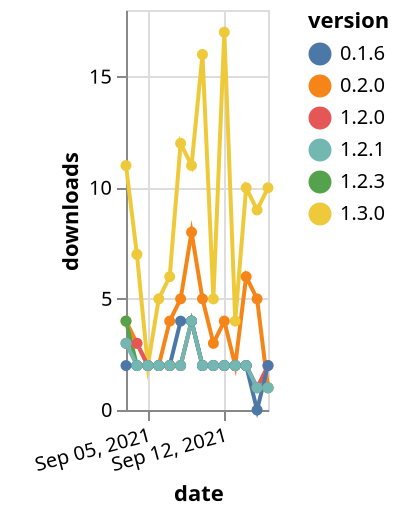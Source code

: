 {"$schema": "https://vega.github.io/schema/vega-lite/v5.json", "description": "A simple bar chart with embedded data.", "data": {"values": [{"date": "2021-09-03", "total": 719, "delta": 4, "version": "0.2.0"}, {"date": "2021-09-04", "total": 722, "delta": 3, "version": "0.2.0"}, {"date": "2021-09-05", "total": 724, "delta": 2, "version": "0.2.0"}, {"date": "2021-09-06", "total": 726, "delta": 2, "version": "0.2.0"}, {"date": "2021-09-07", "total": 730, "delta": 4, "version": "0.2.0"}, {"date": "2021-09-08", "total": 735, "delta": 5, "version": "0.2.0"}, {"date": "2021-09-09", "total": 743, "delta": 8, "version": "0.2.0"}, {"date": "2021-09-10", "total": 748, "delta": 5, "version": "0.2.0"}, {"date": "2021-09-11", "total": 751, "delta": 3, "version": "0.2.0"}, {"date": "2021-09-12", "total": 755, "delta": 4, "version": "0.2.0"}, {"date": "2021-09-13", "total": 757, "delta": 2, "version": "0.2.0"}, {"date": "2021-09-14", "total": 763, "delta": 6, "version": "0.2.0"}, {"date": "2021-09-15", "total": 768, "delta": 5, "version": "0.2.0"}, {"date": "2021-09-16", "total": 769, "delta": 1, "version": "0.2.0"}, {"date": "2021-09-03", "total": 40, "delta": 11, "version": "1.3.0"}, {"date": "2021-09-04", "total": 47, "delta": 7, "version": "1.3.0"}, {"date": "2021-09-05", "total": 49, "delta": 2, "version": "1.3.0"}, {"date": "2021-09-06", "total": 54, "delta": 5, "version": "1.3.0"}, {"date": "2021-09-07", "total": 60, "delta": 6, "version": "1.3.0"}, {"date": "2021-09-08", "total": 72, "delta": 12, "version": "1.3.0"}, {"date": "2021-09-09", "total": 83, "delta": 11, "version": "1.3.0"}, {"date": "2021-09-10", "total": 99, "delta": 16, "version": "1.3.0"}, {"date": "2021-09-11", "total": 104, "delta": 5, "version": "1.3.0"}, {"date": "2021-09-12", "total": 121, "delta": 17, "version": "1.3.0"}, {"date": "2021-09-13", "total": 125, "delta": 4, "version": "1.3.0"}, {"date": "2021-09-14", "total": 135, "delta": 10, "version": "1.3.0"}, {"date": "2021-09-15", "total": 144, "delta": 9, "version": "1.3.0"}, {"date": "2021-09-16", "total": 154, "delta": 10, "version": "1.3.0"}, {"date": "2021-09-03", "total": 149, "delta": 4, "version": "1.2.3"}, {"date": "2021-09-04", "total": 151, "delta": 2, "version": "1.2.3"}, {"date": "2021-09-05", "total": 153, "delta": 2, "version": "1.2.3"}, {"date": "2021-09-06", "total": 155, "delta": 2, "version": "1.2.3"}, {"date": "2021-09-07", "total": 157, "delta": 2, "version": "1.2.3"}, {"date": "2021-09-08", "total": 159, "delta": 2, "version": "1.2.3"}, {"date": "2021-09-09", "total": 163, "delta": 4, "version": "1.2.3"}, {"date": "2021-09-10", "total": 165, "delta": 2, "version": "1.2.3"}, {"date": "2021-09-11", "total": 167, "delta": 2, "version": "1.2.3"}, {"date": "2021-09-12", "total": 169, "delta": 2, "version": "1.2.3"}, {"date": "2021-09-13", "total": 171, "delta": 2, "version": "1.2.3"}, {"date": "2021-09-14", "total": 173, "delta": 2, "version": "1.2.3"}, {"date": "2021-09-15", "total": 174, "delta": 1, "version": "1.2.3"}, {"date": "2021-09-16", "total": 175, "delta": 1, "version": "1.2.3"}, {"date": "2021-09-03", "total": 377, "delta": 3, "version": "1.2.0"}, {"date": "2021-09-04", "total": 380, "delta": 3, "version": "1.2.0"}, {"date": "2021-09-05", "total": 382, "delta": 2, "version": "1.2.0"}, {"date": "2021-09-06", "total": 384, "delta": 2, "version": "1.2.0"}, {"date": "2021-09-07", "total": 386, "delta": 2, "version": "1.2.0"}, {"date": "2021-09-08", "total": 388, "delta": 2, "version": "1.2.0"}, {"date": "2021-09-09", "total": 392, "delta": 4, "version": "1.2.0"}, {"date": "2021-09-10", "total": 394, "delta": 2, "version": "1.2.0"}, {"date": "2021-09-11", "total": 396, "delta": 2, "version": "1.2.0"}, {"date": "2021-09-12", "total": 398, "delta": 2, "version": "1.2.0"}, {"date": "2021-09-13", "total": 400, "delta": 2, "version": "1.2.0"}, {"date": "2021-09-14", "total": 402, "delta": 2, "version": "1.2.0"}, {"date": "2021-09-15", "total": 403, "delta": 1, "version": "1.2.0"}, {"date": "2021-09-16", "total": 405, "delta": 2, "version": "1.2.0"}, {"date": "2021-09-03", "total": 934, "delta": 2, "version": "0.1.6"}, {"date": "2021-09-04", "total": 936, "delta": 2, "version": "0.1.6"}, {"date": "2021-09-05", "total": 938, "delta": 2, "version": "0.1.6"}, {"date": "2021-09-06", "total": 940, "delta": 2, "version": "0.1.6"}, {"date": "2021-09-07", "total": 942, "delta": 2, "version": "0.1.6"}, {"date": "2021-09-08", "total": 946, "delta": 4, "version": "0.1.6"}, {"date": "2021-09-09", "total": 950, "delta": 4, "version": "0.1.6"}, {"date": "2021-09-10", "total": 952, "delta": 2, "version": "0.1.6"}, {"date": "2021-09-11", "total": 954, "delta": 2, "version": "0.1.6"}, {"date": "2021-09-12", "total": 956, "delta": 2, "version": "0.1.6"}, {"date": "2021-09-13", "total": 958, "delta": 2, "version": "0.1.6"}, {"date": "2021-09-14", "total": 960, "delta": 2, "version": "0.1.6"}, {"date": "2021-09-15", "total": 960, "delta": 0, "version": "0.1.6"}, {"date": "2021-09-16", "total": 962, "delta": 2, "version": "0.1.6"}, {"date": "2021-09-03", "total": 112, "delta": 3, "version": "1.2.1"}, {"date": "2021-09-04", "total": 114, "delta": 2, "version": "1.2.1"}, {"date": "2021-09-05", "total": 116, "delta": 2, "version": "1.2.1"}, {"date": "2021-09-06", "total": 118, "delta": 2, "version": "1.2.1"}, {"date": "2021-09-07", "total": 120, "delta": 2, "version": "1.2.1"}, {"date": "2021-09-08", "total": 122, "delta": 2, "version": "1.2.1"}, {"date": "2021-09-09", "total": 126, "delta": 4, "version": "1.2.1"}, {"date": "2021-09-10", "total": 128, "delta": 2, "version": "1.2.1"}, {"date": "2021-09-11", "total": 130, "delta": 2, "version": "1.2.1"}, {"date": "2021-09-12", "total": 132, "delta": 2, "version": "1.2.1"}, {"date": "2021-09-13", "total": 134, "delta": 2, "version": "1.2.1"}, {"date": "2021-09-14", "total": 136, "delta": 2, "version": "1.2.1"}, {"date": "2021-09-15", "total": 137, "delta": 1, "version": "1.2.1"}, {"date": "2021-09-16", "total": 138, "delta": 1, "version": "1.2.1"}]}, "width": "container", "mark": {"type": "line", "point": {"filled": true}}, "encoding": {"x": {"field": "date", "type": "temporal", "timeUnit": "yearmonthdate", "title": "date", "axis": {"labelAngle": -15}}, "y": {"field": "delta", "type": "quantitative", "title": "downloads"}, "color": {"field": "version", "type": "nominal"}, "tooltip": {"field": "delta"}}}